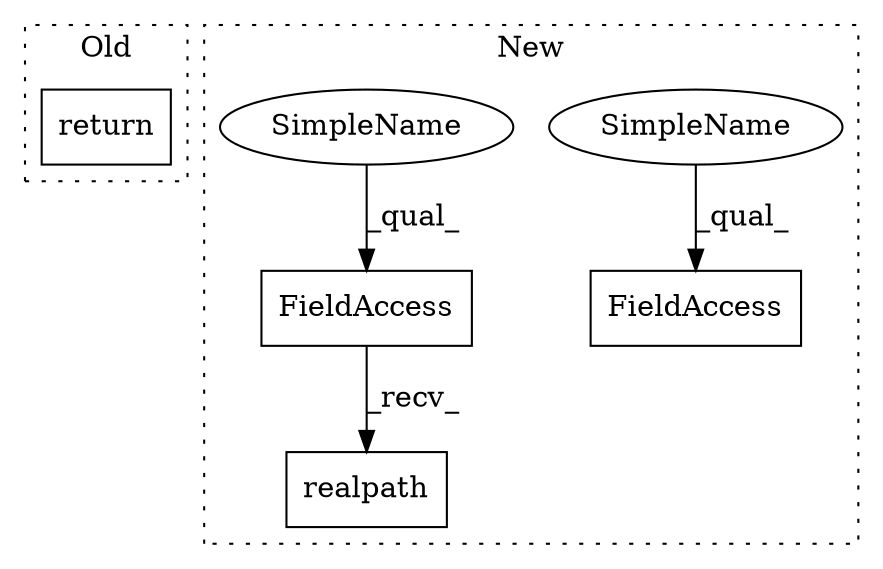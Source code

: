 digraph G {
subgraph cluster0 {
1 [label="return" a="41" s="18400" l="7" shape="box"];
label = "Old";
style="dotted";
}
subgraph cluster1 {
2 [label="realpath" a="32" s="18359,18397" l="9,1" shape="box"];
3 [label="FieldAccess" a="22" s="18351" l="7" shape="box"];
4 [label="FieldAccess" a="22" s="18368" l="7" shape="box"];
5 [label="SimpleName" a="42" s="18368" l="2" shape="ellipse"];
6 [label="SimpleName" a="42" s="18351" l="2" shape="ellipse"];
label = "New";
style="dotted";
}
3 -> 2 [label="_recv_"];
5 -> 4 [label="_qual_"];
6 -> 3 [label="_qual_"];
}